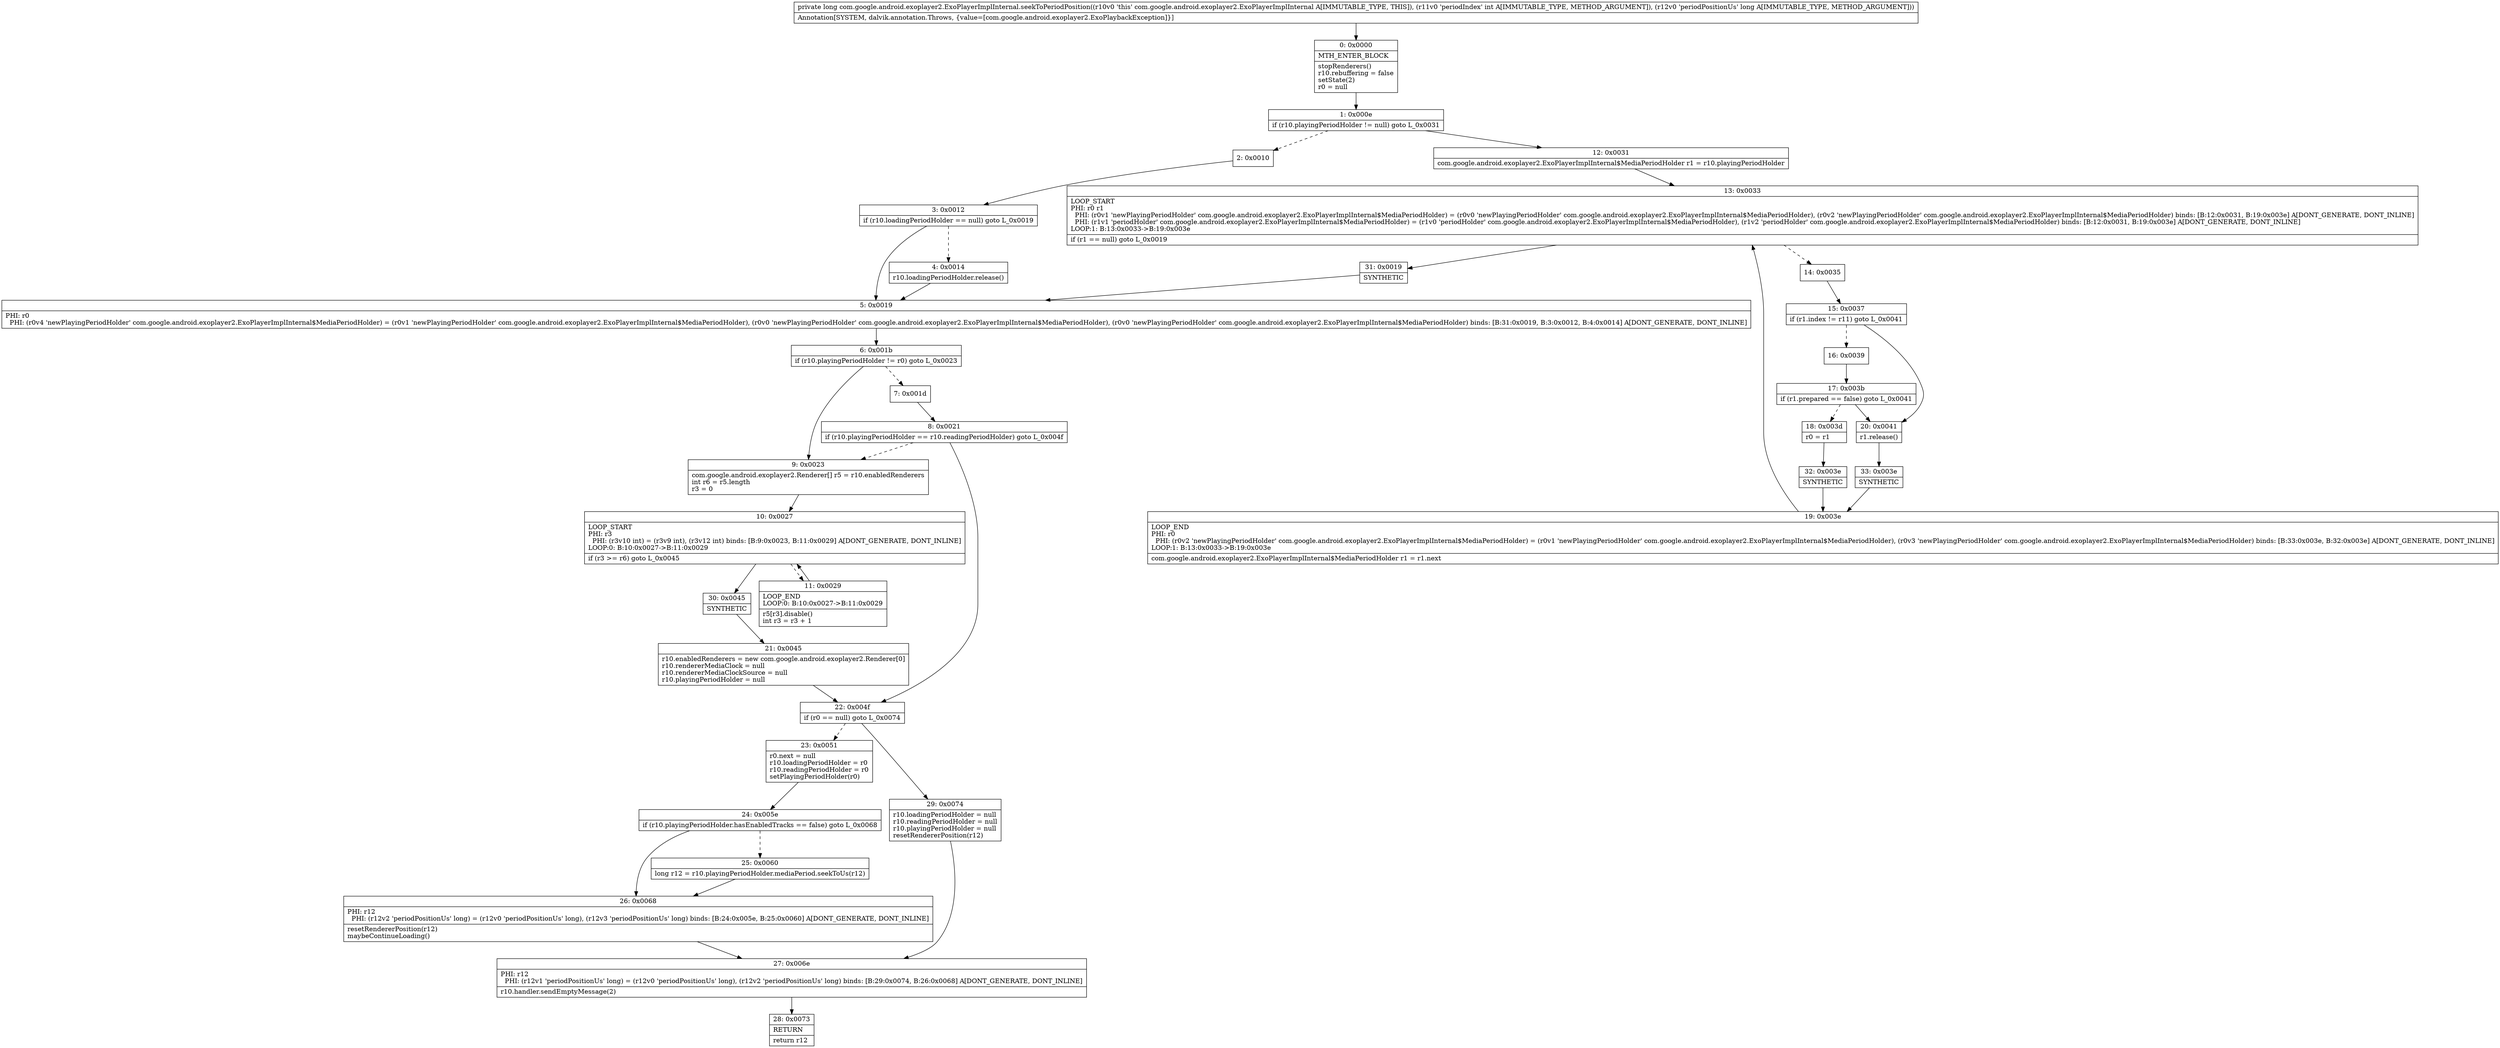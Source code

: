 digraph "CFG forcom.google.android.exoplayer2.ExoPlayerImplInternal.seekToPeriodPosition(IJ)J" {
Node_0 [shape=record,label="{0\:\ 0x0000|MTH_ENTER_BLOCK\l|stopRenderers()\lr10.rebuffering = false\lsetState(2)\lr0 = null\l}"];
Node_1 [shape=record,label="{1\:\ 0x000e|if (r10.playingPeriodHolder != null) goto L_0x0031\l}"];
Node_2 [shape=record,label="{2\:\ 0x0010}"];
Node_3 [shape=record,label="{3\:\ 0x0012|if (r10.loadingPeriodHolder == null) goto L_0x0019\l}"];
Node_4 [shape=record,label="{4\:\ 0x0014|r10.loadingPeriodHolder.release()\l}"];
Node_5 [shape=record,label="{5\:\ 0x0019|PHI: r0 \l  PHI: (r0v4 'newPlayingPeriodHolder' com.google.android.exoplayer2.ExoPlayerImplInternal$MediaPeriodHolder) = (r0v1 'newPlayingPeriodHolder' com.google.android.exoplayer2.ExoPlayerImplInternal$MediaPeriodHolder), (r0v0 'newPlayingPeriodHolder' com.google.android.exoplayer2.ExoPlayerImplInternal$MediaPeriodHolder), (r0v0 'newPlayingPeriodHolder' com.google.android.exoplayer2.ExoPlayerImplInternal$MediaPeriodHolder) binds: [B:31:0x0019, B:3:0x0012, B:4:0x0014] A[DONT_GENERATE, DONT_INLINE]\l}"];
Node_6 [shape=record,label="{6\:\ 0x001b|if (r10.playingPeriodHolder != r0) goto L_0x0023\l}"];
Node_7 [shape=record,label="{7\:\ 0x001d}"];
Node_8 [shape=record,label="{8\:\ 0x0021|if (r10.playingPeriodHolder == r10.readingPeriodHolder) goto L_0x004f\l}"];
Node_9 [shape=record,label="{9\:\ 0x0023|com.google.android.exoplayer2.Renderer[] r5 = r10.enabledRenderers\lint r6 = r5.length\lr3 = 0\l}"];
Node_10 [shape=record,label="{10\:\ 0x0027|LOOP_START\lPHI: r3 \l  PHI: (r3v10 int) = (r3v9 int), (r3v12 int) binds: [B:9:0x0023, B:11:0x0029] A[DONT_GENERATE, DONT_INLINE]\lLOOP:0: B:10:0x0027\-\>B:11:0x0029\l|if (r3 \>= r6) goto L_0x0045\l}"];
Node_11 [shape=record,label="{11\:\ 0x0029|LOOP_END\lLOOP:0: B:10:0x0027\-\>B:11:0x0029\l|r5[r3].disable()\lint r3 = r3 + 1\l}"];
Node_12 [shape=record,label="{12\:\ 0x0031|com.google.android.exoplayer2.ExoPlayerImplInternal$MediaPeriodHolder r1 = r10.playingPeriodHolder\l}"];
Node_13 [shape=record,label="{13\:\ 0x0033|LOOP_START\lPHI: r0 r1 \l  PHI: (r0v1 'newPlayingPeriodHolder' com.google.android.exoplayer2.ExoPlayerImplInternal$MediaPeriodHolder) = (r0v0 'newPlayingPeriodHolder' com.google.android.exoplayer2.ExoPlayerImplInternal$MediaPeriodHolder), (r0v2 'newPlayingPeriodHolder' com.google.android.exoplayer2.ExoPlayerImplInternal$MediaPeriodHolder) binds: [B:12:0x0031, B:19:0x003e] A[DONT_GENERATE, DONT_INLINE]\l  PHI: (r1v1 'periodHolder' com.google.android.exoplayer2.ExoPlayerImplInternal$MediaPeriodHolder) = (r1v0 'periodHolder' com.google.android.exoplayer2.ExoPlayerImplInternal$MediaPeriodHolder), (r1v2 'periodHolder' com.google.android.exoplayer2.ExoPlayerImplInternal$MediaPeriodHolder) binds: [B:12:0x0031, B:19:0x003e] A[DONT_GENERATE, DONT_INLINE]\lLOOP:1: B:13:0x0033\-\>B:19:0x003e\l|if (r1 == null) goto L_0x0019\l}"];
Node_14 [shape=record,label="{14\:\ 0x0035}"];
Node_15 [shape=record,label="{15\:\ 0x0037|if (r1.index != r11) goto L_0x0041\l}"];
Node_16 [shape=record,label="{16\:\ 0x0039}"];
Node_17 [shape=record,label="{17\:\ 0x003b|if (r1.prepared == false) goto L_0x0041\l}"];
Node_18 [shape=record,label="{18\:\ 0x003d|r0 = r1\l}"];
Node_19 [shape=record,label="{19\:\ 0x003e|LOOP_END\lPHI: r0 \l  PHI: (r0v2 'newPlayingPeriodHolder' com.google.android.exoplayer2.ExoPlayerImplInternal$MediaPeriodHolder) = (r0v1 'newPlayingPeriodHolder' com.google.android.exoplayer2.ExoPlayerImplInternal$MediaPeriodHolder), (r0v3 'newPlayingPeriodHolder' com.google.android.exoplayer2.ExoPlayerImplInternal$MediaPeriodHolder) binds: [B:33:0x003e, B:32:0x003e] A[DONT_GENERATE, DONT_INLINE]\lLOOP:1: B:13:0x0033\-\>B:19:0x003e\l|com.google.android.exoplayer2.ExoPlayerImplInternal$MediaPeriodHolder r1 = r1.next\l}"];
Node_20 [shape=record,label="{20\:\ 0x0041|r1.release()\l}"];
Node_21 [shape=record,label="{21\:\ 0x0045|r10.enabledRenderers = new com.google.android.exoplayer2.Renderer[0]\lr10.rendererMediaClock = null\lr10.rendererMediaClockSource = null\lr10.playingPeriodHolder = null\l}"];
Node_22 [shape=record,label="{22\:\ 0x004f|if (r0 == null) goto L_0x0074\l}"];
Node_23 [shape=record,label="{23\:\ 0x0051|r0.next = null\lr10.loadingPeriodHolder = r0\lr10.readingPeriodHolder = r0\lsetPlayingPeriodHolder(r0)\l}"];
Node_24 [shape=record,label="{24\:\ 0x005e|if (r10.playingPeriodHolder.hasEnabledTracks == false) goto L_0x0068\l}"];
Node_25 [shape=record,label="{25\:\ 0x0060|long r12 = r10.playingPeriodHolder.mediaPeriod.seekToUs(r12)\l}"];
Node_26 [shape=record,label="{26\:\ 0x0068|PHI: r12 \l  PHI: (r12v2 'periodPositionUs' long) = (r12v0 'periodPositionUs' long), (r12v3 'periodPositionUs' long) binds: [B:24:0x005e, B:25:0x0060] A[DONT_GENERATE, DONT_INLINE]\l|resetRendererPosition(r12)\lmaybeContinueLoading()\l}"];
Node_27 [shape=record,label="{27\:\ 0x006e|PHI: r12 \l  PHI: (r12v1 'periodPositionUs' long) = (r12v0 'periodPositionUs' long), (r12v2 'periodPositionUs' long) binds: [B:29:0x0074, B:26:0x0068] A[DONT_GENERATE, DONT_INLINE]\l|r10.handler.sendEmptyMessage(2)\l}"];
Node_28 [shape=record,label="{28\:\ 0x0073|RETURN\l|return r12\l}"];
Node_29 [shape=record,label="{29\:\ 0x0074|r10.loadingPeriodHolder = null\lr10.readingPeriodHolder = null\lr10.playingPeriodHolder = null\lresetRendererPosition(r12)\l}"];
Node_30 [shape=record,label="{30\:\ 0x0045|SYNTHETIC\l}"];
Node_31 [shape=record,label="{31\:\ 0x0019|SYNTHETIC\l}"];
Node_32 [shape=record,label="{32\:\ 0x003e|SYNTHETIC\l}"];
Node_33 [shape=record,label="{33\:\ 0x003e|SYNTHETIC\l}"];
MethodNode[shape=record,label="{private long com.google.android.exoplayer2.ExoPlayerImplInternal.seekToPeriodPosition((r10v0 'this' com.google.android.exoplayer2.ExoPlayerImplInternal A[IMMUTABLE_TYPE, THIS]), (r11v0 'periodIndex' int A[IMMUTABLE_TYPE, METHOD_ARGUMENT]), (r12v0 'periodPositionUs' long A[IMMUTABLE_TYPE, METHOD_ARGUMENT]))  | Annotation[SYSTEM, dalvik.annotation.Throws, \{value=[com.google.android.exoplayer2.ExoPlaybackException]\}]\l}"];
MethodNode -> Node_0;
Node_0 -> Node_1;
Node_1 -> Node_2[style=dashed];
Node_1 -> Node_12;
Node_2 -> Node_3;
Node_3 -> Node_4[style=dashed];
Node_3 -> Node_5;
Node_4 -> Node_5;
Node_5 -> Node_6;
Node_6 -> Node_7[style=dashed];
Node_6 -> Node_9;
Node_7 -> Node_8;
Node_8 -> Node_9[style=dashed];
Node_8 -> Node_22;
Node_9 -> Node_10;
Node_10 -> Node_11[style=dashed];
Node_10 -> Node_30;
Node_11 -> Node_10;
Node_12 -> Node_13;
Node_13 -> Node_14[style=dashed];
Node_13 -> Node_31;
Node_14 -> Node_15;
Node_15 -> Node_16[style=dashed];
Node_15 -> Node_20;
Node_16 -> Node_17;
Node_17 -> Node_18[style=dashed];
Node_17 -> Node_20;
Node_18 -> Node_32;
Node_19 -> Node_13;
Node_20 -> Node_33;
Node_21 -> Node_22;
Node_22 -> Node_23[style=dashed];
Node_22 -> Node_29;
Node_23 -> Node_24;
Node_24 -> Node_25[style=dashed];
Node_24 -> Node_26;
Node_25 -> Node_26;
Node_26 -> Node_27;
Node_27 -> Node_28;
Node_29 -> Node_27;
Node_30 -> Node_21;
Node_31 -> Node_5;
Node_32 -> Node_19;
Node_33 -> Node_19;
}

